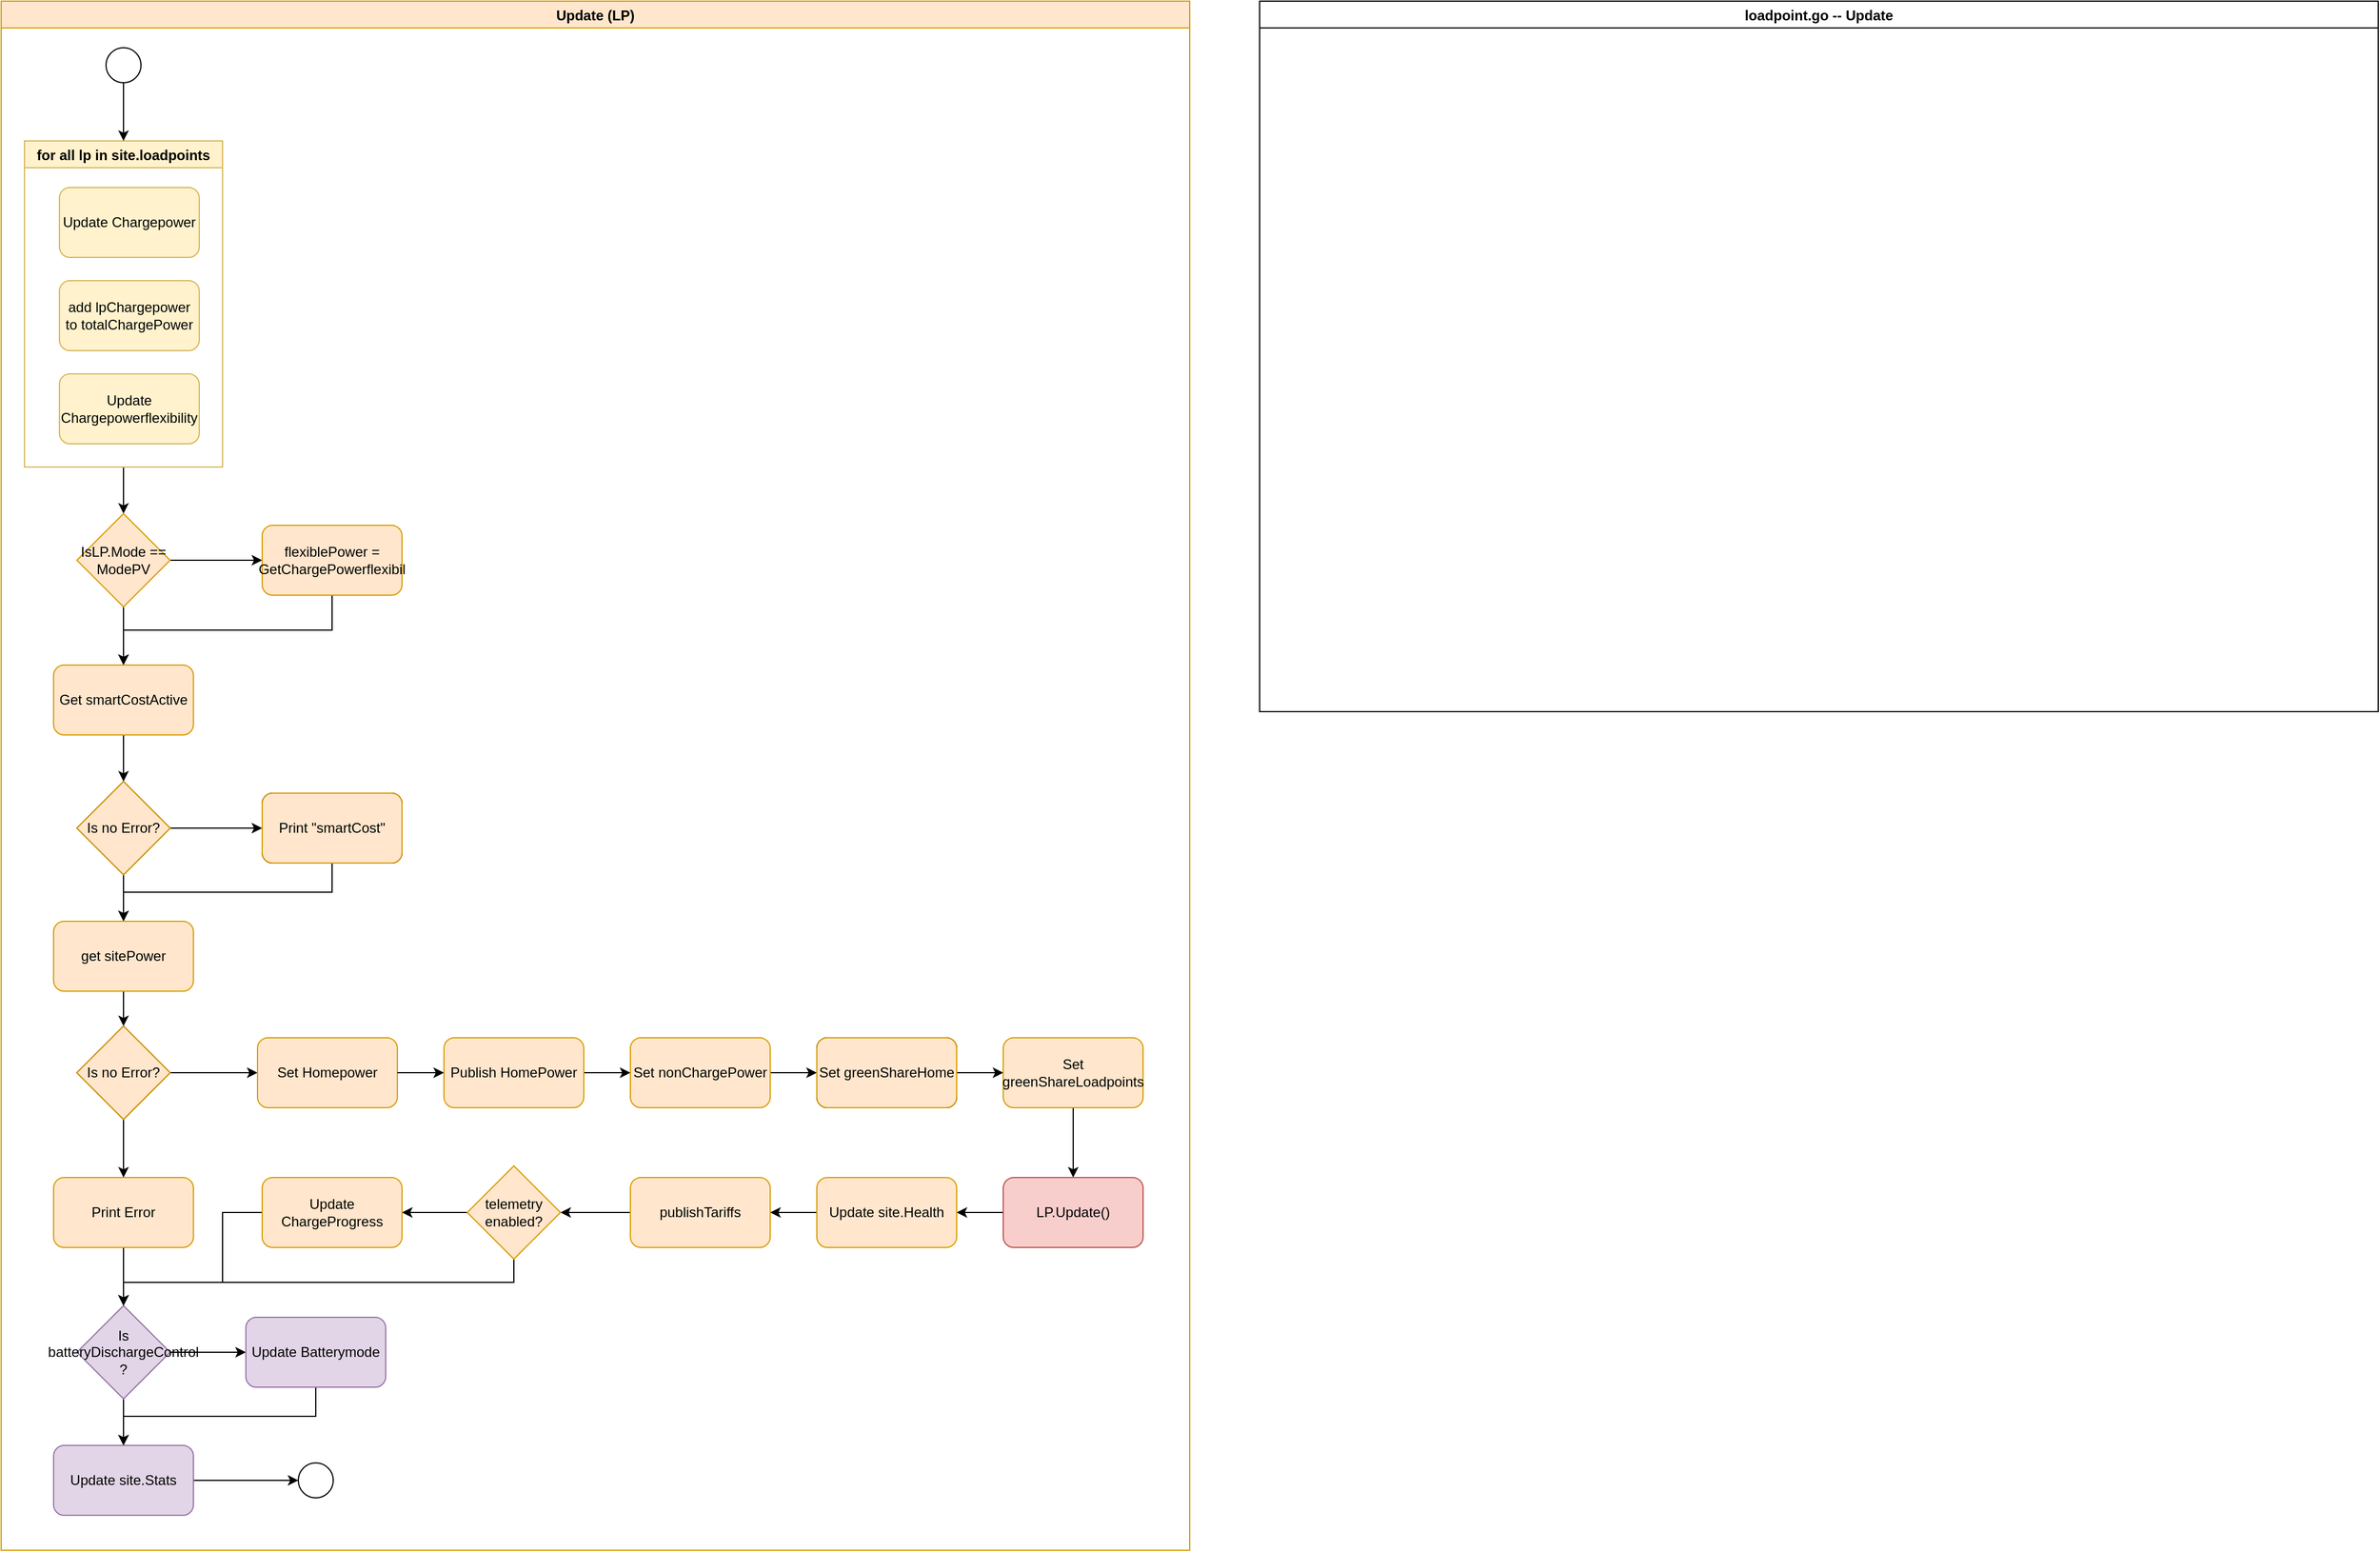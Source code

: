 <mxfile version="12.9.3" type="device" pages="2"><diagram id="Hm048IfBpJ5p3pY69szw" name="Aktueller Stand"><mxGraphModel dx="1422" dy="822" grid="1" gridSize="10" guides="1" tooltips="1" connect="1" arrows="1" fold="1" page="1" pageScale="1" pageWidth="827" pageHeight="1169" math="0" shadow="0"><root><mxCell id="0"/><mxCell id="1" parent="0"/><mxCell id="Cx2s0DP3JHfAxP9V-lvV-9" style="edgeStyle=orthogonalEdgeStyle;rounded=0;orthogonalLoop=1;jettySize=auto;html=1;exitX=0.5;exitY=1;exitDx=0;exitDy=0;entryX=0.5;entryY=0;entryDx=0;entryDy=0;" parent="1" source="Cx2s0DP3JHfAxP9V-lvV-1" target="Cx2s0DP3JHfAxP9V-lvV-8" edge="1"><mxGeometry relative="1" as="geometry"/></mxCell><mxCell id="Cx2s0DP3JHfAxP9V-lvV-1" value="for all lp in site.loadpoints" style="swimlane;fillColor=#fff2cc;strokeColor=#d6b656;" parent="1" vertex="1"><mxGeometry x="90" y="160" width="170" height="280" as="geometry"/></mxCell><mxCell id="Cx2s0DP3JHfAxP9V-lvV-2" value="Update Chargepower" style="rounded=1;whiteSpace=wrap;html=1;fillColor=#fff2cc;strokeColor=#d6b656;" parent="Cx2s0DP3JHfAxP9V-lvV-1" vertex="1"><mxGeometry x="30" y="40" width="120" height="60" as="geometry"/></mxCell><mxCell id="Cx2s0DP3JHfAxP9V-lvV-3" value="add lpChargepower to totalChargePower" style="rounded=1;whiteSpace=wrap;html=1;fillColor=#fff2cc;strokeColor=#d6b656;" parent="Cx2s0DP3JHfAxP9V-lvV-1" vertex="1"><mxGeometry x="30" y="120" width="120" height="60" as="geometry"/></mxCell><mxCell id="Cx2s0DP3JHfAxP9V-lvV-4" value="Update Chargepowerflexibility" style="rounded=1;whiteSpace=wrap;html=1;fillColor=#fff2cc;strokeColor=#d6b656;" parent="Cx2s0DP3JHfAxP9V-lvV-1" vertex="1"><mxGeometry x="30" y="200" width="120" height="60" as="geometry"/></mxCell><mxCell id="Cx2s0DP3JHfAxP9V-lvV-5" value="Update (LP)" style="swimlane;fillColor=#ffe6cc;strokeColor=#d79b00;" parent="1" vertex="1"><mxGeometry x="70" y="40" width="1020" height="1330" as="geometry"/></mxCell><mxCell id="Cx2s0DP3JHfAxP9V-lvV-6" value="" style="ellipse;whiteSpace=wrap;html=1;aspect=fixed;" parent="Cx2s0DP3JHfAxP9V-lvV-5" vertex="1"><mxGeometry x="90" y="40" width="30" height="30" as="geometry"/></mxCell><mxCell id="Cx2s0DP3JHfAxP9V-lvV-11" style="edgeStyle=orthogonalEdgeStyle;rounded=0;orthogonalLoop=1;jettySize=auto;html=1;exitX=1;exitY=0.5;exitDx=0;exitDy=0;entryX=0;entryY=0.5;entryDx=0;entryDy=0;" parent="Cx2s0DP3JHfAxP9V-lvV-5" source="Cx2s0DP3JHfAxP9V-lvV-8" target="Cx2s0DP3JHfAxP9V-lvV-10" edge="1"><mxGeometry relative="1" as="geometry"/></mxCell><mxCell id="Cx2s0DP3JHfAxP9V-lvV-13" style="edgeStyle=orthogonalEdgeStyle;rounded=0;orthogonalLoop=1;jettySize=auto;html=1;exitX=0.5;exitY=1;exitDx=0;exitDy=0;entryX=0.5;entryY=0;entryDx=0;entryDy=0;" parent="Cx2s0DP3JHfAxP9V-lvV-5" source="Cx2s0DP3JHfAxP9V-lvV-8" target="Cx2s0DP3JHfAxP9V-lvV-12" edge="1"><mxGeometry relative="1" as="geometry"/></mxCell><mxCell id="Cx2s0DP3JHfAxP9V-lvV-8" value="IsLP.Mode == ModePV" style="rhombus;whiteSpace=wrap;html=1;fillColor=#ffe6cc;strokeColor=#d79b00;" parent="Cx2s0DP3JHfAxP9V-lvV-5" vertex="1"><mxGeometry x="65" y="440" width="80" height="80" as="geometry"/></mxCell><mxCell id="Cx2s0DP3JHfAxP9V-lvV-14" style="edgeStyle=orthogonalEdgeStyle;rounded=0;orthogonalLoop=1;jettySize=auto;html=1;exitX=0.5;exitY=1;exitDx=0;exitDy=0;entryX=0.5;entryY=0;entryDx=0;entryDy=0;" parent="Cx2s0DP3JHfAxP9V-lvV-5" source="Cx2s0DP3JHfAxP9V-lvV-10" target="Cx2s0DP3JHfAxP9V-lvV-12" edge="1"><mxGeometry relative="1" as="geometry"/></mxCell><mxCell id="Cx2s0DP3JHfAxP9V-lvV-10" value="flexiblePower = GetChargePowerflexibil" style="rounded=1;whiteSpace=wrap;html=1;fillColor=#ffe6cc;strokeColor=#d79b00;" parent="Cx2s0DP3JHfAxP9V-lvV-5" vertex="1"><mxGeometry x="224" y="450" width="120" height="60" as="geometry"/></mxCell><mxCell id="Cx2s0DP3JHfAxP9V-lvV-18" style="edgeStyle=orthogonalEdgeStyle;rounded=0;orthogonalLoop=1;jettySize=auto;html=1;exitX=0.5;exitY=1;exitDx=0;exitDy=0;entryX=0.5;entryY=0;entryDx=0;entryDy=0;" parent="Cx2s0DP3JHfAxP9V-lvV-5" source="Cx2s0DP3JHfAxP9V-lvV-12" target="Cx2s0DP3JHfAxP9V-lvV-15" edge="1"><mxGeometry relative="1" as="geometry"/></mxCell><mxCell id="Cx2s0DP3JHfAxP9V-lvV-12" value="Get smartCostActive" style="rounded=1;whiteSpace=wrap;html=1;fillColor=#ffe6cc;strokeColor=#d79b00;" parent="Cx2s0DP3JHfAxP9V-lvV-5" vertex="1"><mxGeometry x="45" y="570" width="120" height="60" as="geometry"/></mxCell><mxCell id="Cx2s0DP3JHfAxP9V-lvV-17" style="edgeStyle=orthogonalEdgeStyle;rounded=0;orthogonalLoop=1;jettySize=auto;html=1;exitX=1;exitY=0.5;exitDx=0;exitDy=0;entryX=0;entryY=0.5;entryDx=0;entryDy=0;" parent="Cx2s0DP3JHfAxP9V-lvV-5" source="Cx2s0DP3JHfAxP9V-lvV-15" target="Cx2s0DP3JHfAxP9V-lvV-16" edge="1"><mxGeometry relative="1" as="geometry"/></mxCell><mxCell id="Cx2s0DP3JHfAxP9V-lvV-20" style="edgeStyle=orthogonalEdgeStyle;rounded=0;orthogonalLoop=1;jettySize=auto;html=1;exitX=0.5;exitY=1;exitDx=0;exitDy=0;entryX=0.5;entryY=0;entryDx=0;entryDy=0;" parent="Cx2s0DP3JHfAxP9V-lvV-5" source="Cx2s0DP3JHfAxP9V-lvV-15" target="Cx2s0DP3JHfAxP9V-lvV-19" edge="1"><mxGeometry relative="1" as="geometry"/></mxCell><mxCell id="Cx2s0DP3JHfAxP9V-lvV-15" value="Is no Error?" style="rhombus;whiteSpace=wrap;html=1;" parent="Cx2s0DP3JHfAxP9V-lvV-5" vertex="1"><mxGeometry x="65" y="670" width="80" height="80" as="geometry"/></mxCell><mxCell id="Cx2s0DP3JHfAxP9V-lvV-57" style="edgeStyle=orthogonalEdgeStyle;rounded=0;orthogonalLoop=1;jettySize=auto;html=1;exitX=0.5;exitY=1;exitDx=0;exitDy=0;entryX=0.5;entryY=0;entryDx=0;entryDy=0;" parent="Cx2s0DP3JHfAxP9V-lvV-5" source="Cx2s0DP3JHfAxP9V-lvV-16" target="Cx2s0DP3JHfAxP9V-lvV-19" edge="1"><mxGeometry relative="1" as="geometry"/></mxCell><mxCell id="Cx2s0DP3JHfAxP9V-lvV-16" value="Print &quot;smartCost&quot;" style="rounded=1;whiteSpace=wrap;html=1;" parent="Cx2s0DP3JHfAxP9V-lvV-5" vertex="1"><mxGeometry x="224" y="680" width="120" height="60" as="geometry"/></mxCell><mxCell id="Cx2s0DP3JHfAxP9V-lvV-23" style="edgeStyle=orthogonalEdgeStyle;rounded=0;orthogonalLoop=1;jettySize=auto;html=1;exitX=0.5;exitY=1;exitDx=0;exitDy=0;entryX=0.5;entryY=0;entryDx=0;entryDy=0;" parent="Cx2s0DP3JHfAxP9V-lvV-5" source="Cx2s0DP3JHfAxP9V-lvV-19" target="Cx2s0DP3JHfAxP9V-lvV-22" edge="1"><mxGeometry relative="1" as="geometry"/></mxCell><mxCell id="Cx2s0DP3JHfAxP9V-lvV-19" value="get sitePower" style="rounded=1;whiteSpace=wrap;html=1;fillColor=#ffe6cc;strokeColor=#d79b00;" parent="Cx2s0DP3JHfAxP9V-lvV-5" vertex="1"><mxGeometry x="45" y="790" width="120" height="60" as="geometry"/></mxCell><mxCell id="Cx2s0DP3JHfAxP9V-lvV-25" style="edgeStyle=orthogonalEdgeStyle;rounded=0;orthogonalLoop=1;jettySize=auto;html=1;exitX=0.5;exitY=1;exitDx=0;exitDy=0;entryX=0.5;entryY=0;entryDx=0;entryDy=0;" parent="Cx2s0DP3JHfAxP9V-lvV-5" source="Cx2s0DP3JHfAxP9V-lvV-22" target="Cx2s0DP3JHfAxP9V-lvV-24" edge="1"><mxGeometry relative="1" as="geometry"/></mxCell><mxCell id="Cx2s0DP3JHfAxP9V-lvV-34" style="edgeStyle=orthogonalEdgeStyle;rounded=0;orthogonalLoop=1;jettySize=auto;html=1;exitX=1;exitY=0.5;exitDx=0;exitDy=0;entryX=0;entryY=0.5;entryDx=0;entryDy=0;" parent="Cx2s0DP3JHfAxP9V-lvV-5" source="Cx2s0DP3JHfAxP9V-lvV-22" target="Cx2s0DP3JHfAxP9V-lvV-33" edge="1"><mxGeometry relative="1" as="geometry"/></mxCell><mxCell id="Cx2s0DP3JHfAxP9V-lvV-22" value="Is no Error?" style="rhombus;whiteSpace=wrap;html=1;" parent="Cx2s0DP3JHfAxP9V-lvV-5" vertex="1"><mxGeometry x="65" y="880" width="80" height="80" as="geometry"/></mxCell><mxCell id="Cx2s0DP3JHfAxP9V-lvV-32" style="edgeStyle=orthogonalEdgeStyle;rounded=0;orthogonalLoop=1;jettySize=auto;html=1;exitX=0.5;exitY=1;exitDx=0;exitDy=0;entryX=0.5;entryY=0;entryDx=0;entryDy=0;" parent="Cx2s0DP3JHfAxP9V-lvV-5" source="Cx2s0DP3JHfAxP9V-lvV-24" target="Cx2s0DP3JHfAxP9V-lvV-26" edge="1"><mxGeometry relative="1" as="geometry"/></mxCell><mxCell id="Cx2s0DP3JHfAxP9V-lvV-24" value="Print Error" style="rounded=1;whiteSpace=wrap;html=1;fillColor=#ffe6cc;strokeColor=#d79b00;" parent="Cx2s0DP3JHfAxP9V-lvV-5" vertex="1"><mxGeometry x="45" y="1010" width="120" height="60" as="geometry"/></mxCell><mxCell id="Cx2s0DP3JHfAxP9V-lvV-29" style="edgeStyle=orthogonalEdgeStyle;rounded=0;orthogonalLoop=1;jettySize=auto;html=1;exitX=0.5;exitY=1;exitDx=0;exitDy=0;entryX=0.5;entryY=0;entryDx=0;entryDy=0;" parent="Cx2s0DP3JHfAxP9V-lvV-5" source="Cx2s0DP3JHfAxP9V-lvV-26" target="Cx2s0DP3JHfAxP9V-lvV-28" edge="1"><mxGeometry relative="1" as="geometry"/></mxCell><mxCell id="Cx2s0DP3JHfAxP9V-lvV-31" style="edgeStyle=orthogonalEdgeStyle;rounded=0;orthogonalLoop=1;jettySize=auto;html=1;exitX=1;exitY=0.5;exitDx=0;exitDy=0;entryX=0;entryY=0.5;entryDx=0;entryDy=0;" parent="Cx2s0DP3JHfAxP9V-lvV-5" source="Cx2s0DP3JHfAxP9V-lvV-26" target="Cx2s0DP3JHfAxP9V-lvV-27" edge="1"><mxGeometry relative="1" as="geometry"/></mxCell><mxCell id="Cx2s0DP3JHfAxP9V-lvV-26" value="Is batteryDischargeControl ?" style="rhombus;whiteSpace=wrap;html=1;fillColor=#e1d5e7;strokeColor=#9673a6;" parent="Cx2s0DP3JHfAxP9V-lvV-5" vertex="1"><mxGeometry x="65" y="1120" width="80" height="80" as="geometry"/></mxCell><mxCell id="Cx2s0DP3JHfAxP9V-lvV-30" style="edgeStyle=orthogonalEdgeStyle;rounded=0;orthogonalLoop=1;jettySize=auto;html=1;exitX=0.5;exitY=1;exitDx=0;exitDy=0;entryX=0.5;entryY=0;entryDx=0;entryDy=0;" parent="Cx2s0DP3JHfAxP9V-lvV-5" source="Cx2s0DP3JHfAxP9V-lvV-27" target="Cx2s0DP3JHfAxP9V-lvV-28" edge="1"><mxGeometry relative="1" as="geometry"/></mxCell><mxCell id="Cx2s0DP3JHfAxP9V-lvV-27" value="Update Batterymode" style="rounded=1;whiteSpace=wrap;html=1;fillColor=#e1d5e7;strokeColor=#9673a6;" parent="Cx2s0DP3JHfAxP9V-lvV-5" vertex="1"><mxGeometry x="210" y="1130" width="120" height="60" as="geometry"/></mxCell><mxCell id="Cx2s0DP3JHfAxP9V-lvV-56" style="edgeStyle=orthogonalEdgeStyle;rounded=0;orthogonalLoop=1;jettySize=auto;html=1;exitX=1;exitY=0.5;exitDx=0;exitDy=0;entryX=0;entryY=0.5;entryDx=0;entryDy=0;" parent="Cx2s0DP3JHfAxP9V-lvV-5" source="Cx2s0DP3JHfAxP9V-lvV-28" target="Cx2s0DP3JHfAxP9V-lvV-55" edge="1"><mxGeometry relative="1" as="geometry"/></mxCell><mxCell id="Cx2s0DP3JHfAxP9V-lvV-28" value="Update site.Stats" style="rounded=1;whiteSpace=wrap;html=1;fillColor=#e1d5e7;strokeColor=#9673a6;" parent="Cx2s0DP3JHfAxP9V-lvV-5" vertex="1"><mxGeometry x="45" y="1240" width="120" height="60" as="geometry"/></mxCell><mxCell id="Cx2s0DP3JHfAxP9V-lvV-33" value="Set Homepower" style="rounded=1;whiteSpace=wrap;html=1;fillColor=#ffe6cc;strokeColor=#d79b00;" parent="Cx2s0DP3JHfAxP9V-lvV-5" vertex="1"><mxGeometry x="220" y="890" width="120" height="60" as="geometry"/></mxCell><mxCell id="Cx2s0DP3JHfAxP9V-lvV-41" style="edgeStyle=orthogonalEdgeStyle;rounded=0;orthogonalLoop=1;jettySize=auto;html=1;exitX=1;exitY=0.5;exitDx=0;exitDy=0;entryX=0;entryY=0.5;entryDx=0;entryDy=0;" parent="Cx2s0DP3JHfAxP9V-lvV-5" source="Cx2s0DP3JHfAxP9V-lvV-37" target="Cx2s0DP3JHfAxP9V-lvV-39" edge="1"><mxGeometry relative="1" as="geometry"/></mxCell><mxCell id="Cx2s0DP3JHfAxP9V-lvV-37" value="Set nonChargePower" style="rounded=1;whiteSpace=wrap;html=1;fillColor=#ffe6cc;strokeColor=#d79b00;" parent="Cx2s0DP3JHfAxP9V-lvV-5" vertex="1"><mxGeometry x="540" y="890" width="120" height="60" as="geometry"/></mxCell><mxCell id="Cx2s0DP3JHfAxP9V-lvV-42" style="edgeStyle=orthogonalEdgeStyle;rounded=0;orthogonalLoop=1;jettySize=auto;html=1;exitX=1;exitY=0.5;exitDx=0;exitDy=0;entryX=0;entryY=0.5;entryDx=0;entryDy=0;" parent="Cx2s0DP3JHfAxP9V-lvV-5" source="Cx2s0DP3JHfAxP9V-lvV-39" target="Cx2s0DP3JHfAxP9V-lvV-40" edge="1"><mxGeometry relative="1" as="geometry"/></mxCell><mxCell id="Cx2s0DP3JHfAxP9V-lvV-39" value="Set greenShareHome" style="rounded=1;whiteSpace=wrap;html=1;" parent="Cx2s0DP3JHfAxP9V-lvV-5" vertex="1"><mxGeometry x="700" y="890" width="120" height="60" as="geometry"/></mxCell><mxCell id="Cx2s0DP3JHfAxP9V-lvV-44" style="edgeStyle=orthogonalEdgeStyle;rounded=0;orthogonalLoop=1;jettySize=auto;html=1;exitX=0.5;exitY=1;exitDx=0;exitDy=0;entryX=0.5;entryY=0;entryDx=0;entryDy=0;" parent="Cx2s0DP3JHfAxP9V-lvV-5" source="Cx2s0DP3JHfAxP9V-lvV-40" target="Cx2s0DP3JHfAxP9V-lvV-43" edge="1"><mxGeometry relative="1" as="geometry"/></mxCell><mxCell id="Cx2s0DP3JHfAxP9V-lvV-40" value="Set greenShareLoadpoints" style="rounded=1;whiteSpace=wrap;html=1;fillColor=#ffe6cc;strokeColor=#d79b00;" parent="Cx2s0DP3JHfAxP9V-lvV-5" vertex="1"><mxGeometry x="860" y="890" width="120" height="60" as="geometry"/></mxCell><mxCell id="Cx2s0DP3JHfAxP9V-lvV-48" style="edgeStyle=orthogonalEdgeStyle;rounded=0;orthogonalLoop=1;jettySize=auto;html=1;exitX=0;exitY=0.5;exitDx=0;exitDy=0;entryX=1;entryY=0.5;entryDx=0;entryDy=0;" parent="Cx2s0DP3JHfAxP9V-lvV-5" source="Cx2s0DP3JHfAxP9V-lvV-43" target="Cx2s0DP3JHfAxP9V-lvV-45" edge="1"><mxGeometry relative="1" as="geometry"/></mxCell><mxCell id="Cx2s0DP3JHfAxP9V-lvV-43" value="LP.Update()" style="rounded=1;whiteSpace=wrap;html=1;fillColor=#f8cecc;strokeColor=#b85450;" parent="Cx2s0DP3JHfAxP9V-lvV-5" vertex="1"><mxGeometry x="860" y="1010" width="120" height="60" as="geometry"/></mxCell><mxCell id="Cx2s0DP3JHfAxP9V-lvV-47" style="edgeStyle=orthogonalEdgeStyle;rounded=0;orthogonalLoop=1;jettySize=auto;html=1;exitX=0;exitY=0.5;exitDx=0;exitDy=0;entryX=1;entryY=0.5;entryDx=0;entryDy=0;" parent="Cx2s0DP3JHfAxP9V-lvV-5" source="Cx2s0DP3JHfAxP9V-lvV-45" target="Cx2s0DP3JHfAxP9V-lvV-46" edge="1"><mxGeometry relative="1" as="geometry"/></mxCell><mxCell id="Cx2s0DP3JHfAxP9V-lvV-45" value="Update site.Health" style="rounded=1;whiteSpace=wrap;html=1;fillColor=#ffe6cc;strokeColor=#d79b00;" parent="Cx2s0DP3JHfAxP9V-lvV-5" vertex="1"><mxGeometry x="700" y="1010" width="120" height="60" as="geometry"/></mxCell><mxCell id="Cx2s0DP3JHfAxP9V-lvV-54" style="edgeStyle=orthogonalEdgeStyle;rounded=0;orthogonalLoop=1;jettySize=auto;html=1;exitX=0;exitY=0.5;exitDx=0;exitDy=0;entryX=1;entryY=0.5;entryDx=0;entryDy=0;" parent="Cx2s0DP3JHfAxP9V-lvV-5" source="Cx2s0DP3JHfAxP9V-lvV-46" target="Cx2s0DP3JHfAxP9V-lvV-49" edge="1"><mxGeometry relative="1" as="geometry"/></mxCell><mxCell id="Cx2s0DP3JHfAxP9V-lvV-46" value="publishTariffs" style="rounded=1;whiteSpace=wrap;html=1;fillColor=#ffe6cc;strokeColor=#d79b00;" parent="Cx2s0DP3JHfAxP9V-lvV-5" vertex="1"><mxGeometry x="540" y="1010" width="120" height="60" as="geometry"/></mxCell><mxCell id="Cx2s0DP3JHfAxP9V-lvV-50" style="edgeStyle=orthogonalEdgeStyle;rounded=0;orthogonalLoop=1;jettySize=auto;html=1;exitX=0.5;exitY=1;exitDx=0;exitDy=0;entryX=0.5;entryY=0;entryDx=0;entryDy=0;" parent="Cx2s0DP3JHfAxP9V-lvV-5" source="Cx2s0DP3JHfAxP9V-lvV-49" target="Cx2s0DP3JHfAxP9V-lvV-26" edge="1"><mxGeometry relative="1" as="geometry"><Array as="points"><mxPoint x="440" y="1100"/><mxPoint x="105" y="1100"/></Array></mxGeometry></mxCell><mxCell id="Cx2s0DP3JHfAxP9V-lvV-52" style="edgeStyle=orthogonalEdgeStyle;rounded=0;orthogonalLoop=1;jettySize=auto;html=1;exitX=0;exitY=0.5;exitDx=0;exitDy=0;entryX=1;entryY=0.5;entryDx=0;entryDy=0;" parent="Cx2s0DP3JHfAxP9V-lvV-5" source="Cx2s0DP3JHfAxP9V-lvV-49" target="Cx2s0DP3JHfAxP9V-lvV-51" edge="1"><mxGeometry relative="1" as="geometry"/></mxCell><mxCell id="Cx2s0DP3JHfAxP9V-lvV-49" value="telemetry enabled?" style="rhombus;whiteSpace=wrap;html=1;fillColor=#ffe6cc;strokeColor=#d79b00;" parent="Cx2s0DP3JHfAxP9V-lvV-5" vertex="1"><mxGeometry x="400" y="1000" width="80" height="80" as="geometry"/></mxCell><mxCell id="Cx2s0DP3JHfAxP9V-lvV-53" style="edgeStyle=orthogonalEdgeStyle;rounded=0;orthogonalLoop=1;jettySize=auto;html=1;exitX=0;exitY=0.5;exitDx=0;exitDy=0;entryX=0.5;entryY=0;entryDx=0;entryDy=0;" parent="Cx2s0DP3JHfAxP9V-lvV-5" source="Cx2s0DP3JHfAxP9V-lvV-51" target="Cx2s0DP3JHfAxP9V-lvV-26" edge="1"><mxGeometry relative="1" as="geometry"><Array as="points"><mxPoint x="190" y="1040"/><mxPoint x="190" y="1100"/><mxPoint x="105" y="1100"/></Array></mxGeometry></mxCell><mxCell id="Cx2s0DP3JHfAxP9V-lvV-51" value="Update ChargeProgress" style="rounded=1;whiteSpace=wrap;html=1;fillColor=#ffe6cc;strokeColor=#d79b00;" parent="Cx2s0DP3JHfAxP9V-lvV-5" vertex="1"><mxGeometry x="224" y="1010" width="120" height="60" as="geometry"/></mxCell><mxCell id="Cx2s0DP3JHfAxP9V-lvV-55" value="" style="ellipse;whiteSpace=wrap;html=1;aspect=fixed;" parent="Cx2s0DP3JHfAxP9V-lvV-5" vertex="1"><mxGeometry x="255" y="1255" width="30" height="30" as="geometry"/></mxCell><mxCell id="hjyq6c-NpeEYROCG0NZg-2" value="Is no Error?" style="rhombus;whiteSpace=wrap;html=1;fillColor=#ffe6cc;strokeColor=#d79b00;" vertex="1" parent="Cx2s0DP3JHfAxP9V-lvV-5"><mxGeometry x="65" y="670" width="80" height="80" as="geometry"/></mxCell><mxCell id="hjyq6c-NpeEYROCG0NZg-3" value="Is no Error?" style="rhombus;whiteSpace=wrap;html=1;fillColor=#ffe6cc;strokeColor=#d79b00;" vertex="1" parent="Cx2s0DP3JHfAxP9V-lvV-5"><mxGeometry x="65" y="880" width="80" height="80" as="geometry"/></mxCell><mxCell id="hjyq6c-NpeEYROCG0NZg-5" value="Print &quot;smartCost&quot;" style="rounded=1;whiteSpace=wrap;html=1;fillColor=#ffe6cc;strokeColor=#d79b00;" vertex="1" parent="Cx2s0DP3JHfAxP9V-lvV-5"><mxGeometry x="224" y="680" width="120" height="60" as="geometry"/></mxCell><mxCell id="hjyq6c-NpeEYROCG0NZg-6" value="Set greenShareHome" style="rounded=1;whiteSpace=wrap;html=1;fillColor=#ffe6cc;strokeColor=#d79b00;" vertex="1" parent="Cx2s0DP3JHfAxP9V-lvV-5"><mxGeometry x="700" y="890" width="120" height="60" as="geometry"/></mxCell><mxCell id="Cx2s0DP3JHfAxP9V-lvV-7" style="edgeStyle=orthogonalEdgeStyle;rounded=0;orthogonalLoop=1;jettySize=auto;html=1;exitX=0.5;exitY=1;exitDx=0;exitDy=0;entryX=0.5;entryY=0;entryDx=0;entryDy=0;" parent="1" source="Cx2s0DP3JHfAxP9V-lvV-6" target="Cx2s0DP3JHfAxP9V-lvV-1" edge="1"><mxGeometry relative="1" as="geometry"/></mxCell><mxCell id="Cx2s0DP3JHfAxP9V-lvV-38" style="edgeStyle=orthogonalEdgeStyle;rounded=0;orthogonalLoop=1;jettySize=auto;html=1;exitX=1;exitY=0.5;exitDx=0;exitDy=0;entryX=0;entryY=0.5;entryDx=0;entryDy=0;" parent="1" source="Cx2s0DP3JHfAxP9V-lvV-35" target="Cx2s0DP3JHfAxP9V-lvV-37" edge="1"><mxGeometry relative="1" as="geometry"/></mxCell><mxCell id="Cx2s0DP3JHfAxP9V-lvV-35" value="Publish HomePower" style="rounded=1;whiteSpace=wrap;html=1;fillColor=#ffe6cc;strokeColor=#d79b00;" parent="1" vertex="1"><mxGeometry x="450" y="930" width="120" height="60" as="geometry"/></mxCell><mxCell id="Cx2s0DP3JHfAxP9V-lvV-36" style="edgeStyle=orthogonalEdgeStyle;rounded=0;orthogonalLoop=1;jettySize=auto;html=1;exitX=1;exitY=0.5;exitDx=0;exitDy=0;entryX=0;entryY=0.5;entryDx=0;entryDy=0;" parent="1" source="Cx2s0DP3JHfAxP9V-lvV-33" target="Cx2s0DP3JHfAxP9V-lvV-35" edge="1"><mxGeometry relative="1" as="geometry"/></mxCell><mxCell id="hjyq6c-NpeEYROCG0NZg-1" value="loadpoint.go -- Update" style="swimlane;strokeColor=#000000;" vertex="1" parent="1"><mxGeometry x="1150" y="40" width="960" height="610" as="geometry"/></mxCell></root></mxGraphModel></diagram><diagram id="s-50q3lWJvGwiAP3SZBN" name="Neuer Aufbau"><mxGraphModel dx="1422" dy="1991" grid="1" gridSize="10" guides="1" tooltips="1" connect="1" arrows="1" fold="1" page="1" pageScale="1" pageWidth="827" pageHeight="1169" math="0" shadow="0"><root><mxCell id="yQwUH2lpeMM-4uFbj7Aq-0"/><mxCell id="yQwUH2lpeMM-4uFbj7Aq-1" parent="yQwUH2lpeMM-4uFbj7Aq-0"/><mxCell id="20aFZCTNnBxLRSFtt138-0" value="Update (LP)" style="swimlane;" parent="yQwUH2lpeMM-4uFbj7Aq-1" vertex="1"><mxGeometry x="70" y="40" width="305" height="1110" as="geometry"/></mxCell><mxCell id="20aFZCTNnBxLRSFtt138-1" value="" style="ellipse;whiteSpace=wrap;html=1;aspect=fixed;" parent="20aFZCTNnBxLRSFtt138-0" vertex="1"><mxGeometry x="90" y="40" width="30" height="30" as="geometry"/></mxCell><mxCell id="KQzDo3-auvunVOHBns9h-58" style="edgeStyle=orthogonalEdgeStyle;rounded=0;orthogonalLoop=1;jettySize=auto;html=1;exitX=0.5;exitY=1;exitDx=0;exitDy=0;entryX=0.5;entryY=0;entryDx=0;entryDy=0;" parent="20aFZCTNnBxLRSFtt138-0" source="KQzDo3-auvunVOHBns9h-54" target="KQzDo3-auvunVOHBns9h-57" edge="1"><mxGeometry relative="1" as="geometry"/></mxCell><mxCell id="KQzDo3-auvunVOHBns9h-54" value="Al threads terminated?" style="rhombus;whiteSpace=wrap;html=1;fillColor=#fff2cc;strokeColor=#d6b656;" parent="20aFZCTNnBxLRSFtt138-0" vertex="1"><mxGeometry x="70" y="280" width="80" height="80" as="geometry"/></mxCell><mxCell id="KQzDo3-auvunVOHBns9h-56" style="edgeStyle=orthogonalEdgeStyle;rounded=0;orthogonalLoop=1;jettySize=auto;html=1;exitX=0;exitY=0.5;exitDx=0;exitDy=0;entryX=0.5;entryY=0;entryDx=0;entryDy=0;" parent="20aFZCTNnBxLRSFtt138-0" source="KQzDo3-auvunVOHBns9h-54" target="KQzDo3-auvunVOHBns9h-54" edge="1"><mxGeometry relative="1" as="geometry"><Array as="points"><mxPoint x="50" y="320"/><mxPoint x="50" y="260"/><mxPoint x="110" y="260"/></Array></mxGeometry></mxCell><mxCell id="KQzDo3-auvunVOHBns9h-66" style="edgeStyle=orthogonalEdgeStyle;rounded=0;orthogonalLoop=1;jettySize=auto;html=1;exitX=0.5;exitY=1;exitDx=0;exitDy=0;entryX=0.5;entryY=0;entryDx=0;entryDy=0;" parent="20aFZCTNnBxLRSFtt138-0" source="KQzDo3-auvunVOHBns9h-57" target="KQzDo3-auvunVOHBns9h-59" edge="1"><mxGeometry relative="1" as="geometry"/></mxCell><mxCell id="KQzDo3-auvunVOHBns9h-57" value="Calculate all nessesary Data&lt;br&gt;(Function, later Interface)" style="rounded=1;whiteSpace=wrap;html=1;fillColor=#ffe6cc;strokeColor=#d79b00;" parent="20aFZCTNnBxLRSFtt138-0" vertex="1"><mxGeometry x="50" y="400" width="120" height="60" as="geometry"/></mxCell><mxCell id="KQzDo3-auvunVOHBns9h-64" style="edgeStyle=orthogonalEdgeStyle;rounded=0;orthogonalLoop=1;jettySize=auto;html=1;exitX=0.5;exitY=1;exitDx=0;exitDy=0;entryX=0.5;entryY=0;entryDx=0;entryDy=0;" parent="20aFZCTNnBxLRSFtt138-0" source="KQzDo3-auvunVOHBns9h-59" target="KQzDo3-auvunVOHBns9h-61" edge="1"><mxGeometry relative="1" as="geometry"/></mxCell><mxCell id="KQzDo3-auvunVOHBns9h-59" value="for all lp in site.loadpoints" style="swimlane;fillColor=#f8cecc;strokeColor=#b85450;" parent="20aFZCTNnBxLRSFtt138-0" vertex="1"><mxGeometry x="20" y="510" width="180" height="120" as="geometry"/></mxCell><mxCell id="KQzDo3-auvunVOHBns9h-60" value="Start Thread lp.Update()" style="rounded=1;whiteSpace=wrap;html=1;fillColor=#f8cecc;strokeColor=#b85450;" parent="KQzDo3-auvunVOHBns9h-59" vertex="1"><mxGeometry x="30" y="40" width="120" height="60" as="geometry"/></mxCell><mxCell id="KQzDo3-auvunVOHBns9h-65" style="edgeStyle=orthogonalEdgeStyle;rounded=0;orthogonalLoop=1;jettySize=auto;html=1;exitX=0.5;exitY=1;exitDx=0;exitDy=0;entryX=0.5;entryY=0;entryDx=0;entryDy=0;" parent="20aFZCTNnBxLRSFtt138-0" source="KQzDo3-auvunVOHBns9h-61" target="KQzDo3-auvunVOHBns9h-22" edge="1"><mxGeometry relative="1" as="geometry"/></mxCell><mxCell id="KQzDo3-auvunVOHBns9h-61" value="Al threads terminated?" style="rhombus;whiteSpace=wrap;html=1;fillColor=#f8cecc;strokeColor=#b85450;" parent="20aFZCTNnBxLRSFtt138-0" vertex="1"><mxGeometry x="70" y="670" width="80" height="80" as="geometry"/></mxCell><mxCell id="KQzDo3-auvunVOHBns9h-62" value="" style="ellipse;whiteSpace=wrap;html=1;aspect=fixed;" parent="20aFZCTNnBxLRSFtt138-0" vertex="1"><mxGeometry x="65" y="1060" width="30" height="30" as="geometry"/></mxCell><mxCell id="KQzDo3-auvunVOHBns9h-63" style="edgeStyle=orthogonalEdgeStyle;rounded=0;orthogonalLoop=1;jettySize=auto;html=1;exitX=0;exitY=0.5;exitDx=0;exitDy=0;entryX=0.5;entryY=0;entryDx=0;entryDy=0;" parent="20aFZCTNnBxLRSFtt138-0" source="KQzDo3-auvunVOHBns9h-61" target="KQzDo3-auvunVOHBns9h-61" edge="1"><mxGeometry relative="1" as="geometry"><Array as="points"><mxPoint x="50" y="710"/><mxPoint x="50" y="650"/><mxPoint x="110" y="650"/></Array></mxGeometry></mxCell><mxCell id="KQzDo3-auvunVOHBns9h-22" value="Is batteryDischargeControl ?" style="rhombus;whiteSpace=wrap;html=1;fillColor=#e1d5e7;strokeColor=#9673a6;" parent="20aFZCTNnBxLRSFtt138-0" vertex="1"><mxGeometry x="40" y="830" width="80" height="80" as="geometry"/></mxCell><mxCell id="KQzDo3-auvunVOHBns9h-24" value="Update Batterymode" style="rounded=1;whiteSpace=wrap;html=1;fillColor=#e1d5e7;strokeColor=#9673a6;" parent="20aFZCTNnBxLRSFtt138-0" vertex="1"><mxGeometry x="185" y="840" width="120" height="60" as="geometry"/></mxCell><mxCell id="KQzDo3-auvunVOHBns9h-21" style="edgeStyle=orthogonalEdgeStyle;rounded=0;orthogonalLoop=1;jettySize=auto;html=1;exitX=1;exitY=0.5;exitDx=0;exitDy=0;entryX=0;entryY=0.5;entryDx=0;entryDy=0;" parent="20aFZCTNnBxLRSFtt138-0" source="KQzDo3-auvunVOHBns9h-22" target="KQzDo3-auvunVOHBns9h-24" edge="1"><mxGeometry relative="1" as="geometry"/></mxCell><mxCell id="WAJ_Djww0T2rXFc0PthY-0" style="edgeStyle=orthogonalEdgeStyle;rounded=0;orthogonalLoop=1;jettySize=auto;html=1;exitX=0.5;exitY=1;exitDx=0;exitDy=0;entryX=0.5;entryY=0;entryDx=0;entryDy=0;" edge="1" parent="20aFZCTNnBxLRSFtt138-0" source="KQzDo3-auvunVOHBns9h-26" target="KQzDo3-auvunVOHBns9h-62"><mxGeometry relative="1" as="geometry"/></mxCell><mxCell id="KQzDo3-auvunVOHBns9h-26" value="Update site.Stats" style="rounded=1;whiteSpace=wrap;html=1;fillColor=#e1d5e7;strokeColor=#9673a6;" parent="20aFZCTNnBxLRSFtt138-0" vertex="1"><mxGeometry x="20" y="950" width="120" height="60" as="geometry"/></mxCell><mxCell id="KQzDo3-auvunVOHBns9h-20" style="edgeStyle=orthogonalEdgeStyle;rounded=0;orthogonalLoop=1;jettySize=auto;html=1;exitX=0.5;exitY=1;exitDx=0;exitDy=0;entryX=0.5;entryY=0;entryDx=0;entryDy=0;" parent="20aFZCTNnBxLRSFtt138-0" source="KQzDo3-auvunVOHBns9h-22" target="KQzDo3-auvunVOHBns9h-26" edge="1"><mxGeometry relative="1" as="geometry"/></mxCell><mxCell id="KQzDo3-auvunVOHBns9h-23" style="edgeStyle=orthogonalEdgeStyle;rounded=0;orthogonalLoop=1;jettySize=auto;html=1;exitX=0.5;exitY=1;exitDx=0;exitDy=0;entryX=0.5;entryY=0;entryDx=0;entryDy=0;" parent="20aFZCTNnBxLRSFtt138-0" source="KQzDo3-auvunVOHBns9h-24" target="KQzDo3-auvunVOHBns9h-26" edge="1"><mxGeometry relative="1" as="geometry"/></mxCell><mxCell id="KQzDo3-auvunVOHBns9h-68" style="edgeStyle=orthogonalEdgeStyle;rounded=0;orthogonalLoop=1;jettySize=auto;html=1;exitX=0.5;exitY=1;exitDx=0;exitDy=0;entryX=1;entryY=0.5;entryDx=0;entryDy=0;" parent="yQwUH2lpeMM-4uFbj7Aq-1" source="Pd-xrPp6j7C9QwqsKfV3-0" target="KQzDo3-auvunVOHBns9h-54" edge="1"><mxGeometry relative="1" as="geometry"/></mxCell><mxCell id="Pd-xrPp6j7C9QwqsKfV3-0" value="Get Data from lp" style="swimlane;fillColor=#fff2cc;strokeColor=#d6b656;" parent="yQwUH2lpeMM-4uFbj7Aq-1" vertex="1"><mxGeometry x="394" y="60" width="320" height="280" as="geometry"/></mxCell><mxCell id="KQzDo3-auvunVOHBns9h-83" style="edgeStyle=orthogonalEdgeStyle;rounded=0;orthogonalLoop=1;jettySize=auto;html=1;exitX=1;exitY=0.5;exitDx=0;exitDy=0;entryX=0;entryY=0.5;entryDx=0;entryDy=0;" parent="Pd-xrPp6j7C9QwqsKfV3-0" source="Pd-xrPp6j7C9QwqsKfV3-1" target="Pd-xrPp6j7C9QwqsKfV3-2" edge="1"><mxGeometry relative="1" as="geometry"/></mxCell><mxCell id="Pd-xrPp6j7C9QwqsKfV3-1" value="Update Chargepower" style="rounded=1;whiteSpace=wrap;html=1;fillColor=#fff2cc;strokeColor=#d6b656;" parent="Pd-xrPp6j7C9QwqsKfV3-0" vertex="1"><mxGeometry x="30" y="40" width="120" height="60" as="geometry"/></mxCell><mxCell id="KQzDo3-auvunVOHBns9h-82" style="edgeStyle=orthogonalEdgeStyle;rounded=0;orthogonalLoop=1;jettySize=auto;html=1;exitX=0.5;exitY=1;exitDx=0;exitDy=0;entryX=0.5;entryY=0;entryDx=0;entryDy=0;" parent="Pd-xrPp6j7C9QwqsKfV3-0" source="Pd-xrPp6j7C9QwqsKfV3-2" target="Pd-xrPp6j7C9QwqsKfV3-3" edge="1"><mxGeometry relative="1" as="geometry"/></mxCell><mxCell id="Pd-xrPp6j7C9QwqsKfV3-2" value="add lpChargepower to totalChargePower" style="rounded=1;whiteSpace=wrap;html=1;fillColor=#fff2cc;strokeColor=#d6b656;" parent="Pd-xrPp6j7C9QwqsKfV3-0" vertex="1"><mxGeometry x="180" y="40" width="120" height="60" as="geometry"/></mxCell><mxCell id="Pd-xrPp6j7C9QwqsKfV3-3" value="Update Chargepowerflexibility" style="rounded=1;whiteSpace=wrap;html=1;fillColor=#fff2cc;strokeColor=#d6b656;" parent="Pd-xrPp6j7C9QwqsKfV3-0" vertex="1"><mxGeometry x="180" y="130" width="120" height="60" as="geometry"/></mxCell><mxCell id="KQzDo3-auvunVOHBns9h-55" style="edgeStyle=orthogonalEdgeStyle;rounded=0;orthogonalLoop=1;jettySize=auto;html=1;exitX=0.5;exitY=1;exitDx=0;exitDy=0;entryX=0.5;entryY=0;entryDx=0;entryDy=0;" parent="yQwUH2lpeMM-4uFbj7Aq-1" source="KQzDo3-auvunVOHBns9h-48" target="KQzDo3-auvunVOHBns9h-54" edge="1"><mxGeometry relative="1" as="geometry"/></mxCell><mxCell id="KQzDo3-auvunVOHBns9h-67" style="edgeStyle=orthogonalEdgeStyle;rounded=0;orthogonalLoop=1;jettySize=auto;html=1;exitX=1;exitY=0.5;exitDx=0;exitDy=0;entryX=0.5;entryY=0;entryDx=0;entryDy=0;" parent="yQwUH2lpeMM-4uFbj7Aq-1" source="KQzDo3-auvunVOHBns9h-48" target="Pd-xrPp6j7C9QwqsKfV3-0" edge="1"><mxGeometry relative="1" as="geometry"><Array as="points"><mxPoint x="390" y="210"/><mxPoint x="390" y="40"/><mxPoint x="550" y="40"/></Array></mxGeometry></mxCell><mxCell id="KQzDo3-auvunVOHBns9h-48" value="for all lp in site.loadpoints" style="swimlane;fillColor=#fff2cc;strokeColor=#d6b656;" parent="yQwUH2lpeMM-4uFbj7Aq-1" vertex="1"><mxGeometry x="95" y="150" width="170" height="120" as="geometry"/></mxCell><mxCell id="KQzDo3-auvunVOHBns9h-49" value="Start Update lp in Thread" style="rounded=1;whiteSpace=wrap;html=1;fillColor=#fff2cc;strokeColor=#d6b656;" parent="KQzDo3-auvunVOHBns9h-48" vertex="1"><mxGeometry x="30" y="40" width="120" height="60" as="geometry"/></mxCell><mxCell id="KQzDo3-auvunVOHBns9h-53" style="edgeStyle=orthogonalEdgeStyle;rounded=0;orthogonalLoop=1;jettySize=auto;html=1;exitX=0.5;exitY=1;exitDx=0;exitDy=0;entryX=0.465;entryY=-0.017;entryDx=0;entryDy=0;entryPerimeter=0;" parent="yQwUH2lpeMM-4uFbj7Aq-1" source="20aFZCTNnBxLRSFtt138-1" target="KQzDo3-auvunVOHBns9h-48" edge="1"><mxGeometry relative="1" as="geometry"/></mxCell><mxCell id="KQzDo3-auvunVOHBns9h-74" style="edgeStyle=orthogonalEdgeStyle;rounded=0;orthogonalLoop=1;jettySize=auto;html=1;exitX=0.25;exitY=1;exitDx=0;exitDy=0;entryX=1;entryY=0.5;entryDx=0;entryDy=0;" parent="yQwUH2lpeMM-4uFbj7Aq-1" source="KQzDo3-auvunVOHBns9h-69" target="KQzDo3-auvunVOHBns9h-61" edge="1"><mxGeometry relative="1" as="geometry"><Array as="points"><mxPoint x="450" y="840"/><mxPoint x="310" y="840"/><mxPoint x="310" y="750"/></Array></mxGeometry></mxCell><mxCell id="KQzDo3-auvunVOHBns9h-69" value="Set Data to lp" style="swimlane;fillColor=#f8cecc;strokeColor=#b85450;" parent="yQwUH2lpeMM-4uFbj7Aq-1" vertex="1"><mxGeometry x="414" y="540" width="280" height="280" as="geometry"/></mxCell><mxCell id="KQzDo3-auvunVOHBns9h-73" style="edgeStyle=orthogonalEdgeStyle;rounded=0;orthogonalLoop=1;jettySize=auto;html=1;exitX=1;exitY=0.5;exitDx=0;exitDy=0;entryX=0.5;entryY=0;entryDx=0;entryDy=0;" parent="yQwUH2lpeMM-4uFbj7Aq-1" source="KQzDo3-auvunVOHBns9h-60" target="KQzDo3-auvunVOHBns9h-69" edge="1"><mxGeometry relative="1" as="geometry"/></mxCell><mxCell id="KQzDo3-auvunVOHBns9h-75" value="Calculation" style="swimlane;fillColor=#ffe6cc;strokeColor=#d79b00;" parent="yQwUH2lpeMM-4uFbj7Aq-1" vertex="1"><mxGeometry x="790" y="60" width="1030" height="930" as="geometry"/></mxCell><mxCell id="KQzDo3-auvunVOHBns9h-3" value="IsLP.Mode == ModePV" style="rhombus;whiteSpace=wrap;html=1;fillColor=#ffe6cc;strokeColor=#d79b00;" parent="KQzDo3-auvunVOHBns9h-75" vertex="1"><mxGeometry x="57" y="40" width="80" height="80" as="geometry"/></mxCell><mxCell id="KQzDo3-auvunVOHBns9h-5" value="flexiblePower = GetChargePowerflexibil" style="rounded=1;whiteSpace=wrap;html=1;fillColor=#ffe6cc;strokeColor=#d79b00;" parent="KQzDo3-auvunVOHBns9h-75" vertex="1"><mxGeometry x="216" y="50" width="120" height="60" as="geometry"/></mxCell><mxCell id="KQzDo3-auvunVOHBns9h-1" style="edgeStyle=orthogonalEdgeStyle;rounded=0;orthogonalLoop=1;jettySize=auto;html=1;exitX=1;exitY=0.5;exitDx=0;exitDy=0;entryX=0;entryY=0.5;entryDx=0;entryDy=0;" parent="KQzDo3-auvunVOHBns9h-75" source="KQzDo3-auvunVOHBns9h-3" target="KQzDo3-auvunVOHBns9h-5" edge="1"><mxGeometry relative="1" as="geometry"/></mxCell><mxCell id="KQzDo3-auvunVOHBns9h-7" value="Get smartCostActive" style="rounded=1;whiteSpace=wrap;html=1;fillColor=#ffe6cc;strokeColor=#d79b00;" parent="KQzDo3-auvunVOHBns9h-75" vertex="1"><mxGeometry x="37" y="170" width="120" height="60" as="geometry"/></mxCell><mxCell id="KQzDo3-auvunVOHBns9h-2" style="edgeStyle=orthogonalEdgeStyle;rounded=0;orthogonalLoop=1;jettySize=auto;html=1;exitX=0.5;exitY=1;exitDx=0;exitDy=0;entryX=0.5;entryY=0;entryDx=0;entryDy=0;" parent="KQzDo3-auvunVOHBns9h-75" source="KQzDo3-auvunVOHBns9h-3" target="KQzDo3-auvunVOHBns9h-7" edge="1"><mxGeometry relative="1" as="geometry"/></mxCell><mxCell id="KQzDo3-auvunVOHBns9h-4" style="edgeStyle=orthogonalEdgeStyle;rounded=0;orthogonalLoop=1;jettySize=auto;html=1;exitX=0.5;exitY=1;exitDx=0;exitDy=0;entryX=0.5;entryY=0;entryDx=0;entryDy=0;" parent="KQzDo3-auvunVOHBns9h-75" source="KQzDo3-auvunVOHBns9h-5" target="KQzDo3-auvunVOHBns9h-7" edge="1"><mxGeometry relative="1" as="geometry"/></mxCell><mxCell id="KQzDo3-auvunVOHBns9h-10" value="Is no Error?" style="rhombus;whiteSpace=wrap;html=1;fillColor=#ffe6cc;strokeColor=#d79b00;" parent="KQzDo3-auvunVOHBns9h-75" vertex="1"><mxGeometry x="57" y="270" width="80" height="80" as="geometry"/></mxCell><mxCell id="KQzDo3-auvunVOHBns9h-6" style="edgeStyle=orthogonalEdgeStyle;rounded=0;orthogonalLoop=1;jettySize=auto;html=1;exitX=0.5;exitY=1;exitDx=0;exitDy=0;entryX=0.5;entryY=0;entryDx=0;entryDy=0;" parent="KQzDo3-auvunVOHBns9h-75" source="KQzDo3-auvunVOHBns9h-7" target="KQzDo3-auvunVOHBns9h-10" edge="1"><mxGeometry relative="1" as="geometry"/></mxCell><mxCell id="KQzDo3-auvunVOHBns9h-12" value="Print &quot;smartCost&quot;" style="rounded=1;whiteSpace=wrap;html=1;fillColor=#ffe6cc;strokeColor=#d79b00;" parent="KQzDo3-auvunVOHBns9h-75" vertex="1"><mxGeometry x="216" y="280" width="120" height="60" as="geometry"/></mxCell><mxCell id="KQzDo3-auvunVOHBns9h-8" style="edgeStyle=orthogonalEdgeStyle;rounded=0;orthogonalLoop=1;jettySize=auto;html=1;exitX=1;exitY=0.5;exitDx=0;exitDy=0;entryX=0;entryY=0.5;entryDx=0;entryDy=0;" parent="KQzDo3-auvunVOHBns9h-75" source="KQzDo3-auvunVOHBns9h-10" target="KQzDo3-auvunVOHBns9h-12" edge="1"><mxGeometry relative="1" as="geometry"/></mxCell><mxCell id="KQzDo3-auvunVOHBns9h-14" value="get sitePower" style="rounded=1;whiteSpace=wrap;html=1;fillColor=#ffe6cc;strokeColor=#d79b00;" parent="KQzDo3-auvunVOHBns9h-75" vertex="1"><mxGeometry x="37" y="390" width="120" height="60" as="geometry"/></mxCell><mxCell id="KQzDo3-auvunVOHBns9h-9" style="edgeStyle=orthogonalEdgeStyle;rounded=0;orthogonalLoop=1;jettySize=auto;html=1;exitX=0.5;exitY=1;exitDx=0;exitDy=0;entryX=0.5;entryY=0;entryDx=0;entryDy=0;" parent="KQzDo3-auvunVOHBns9h-75" source="KQzDo3-auvunVOHBns9h-10" target="KQzDo3-auvunVOHBns9h-14" edge="1"><mxGeometry relative="1" as="geometry"/></mxCell><mxCell id="KQzDo3-auvunVOHBns9h-11" style="edgeStyle=orthogonalEdgeStyle;rounded=0;orthogonalLoop=1;jettySize=auto;html=1;exitX=0.5;exitY=1;exitDx=0;exitDy=0;entryX=0.5;entryY=0;entryDx=0;entryDy=0;" parent="KQzDo3-auvunVOHBns9h-75" source="KQzDo3-auvunVOHBns9h-12" target="KQzDo3-auvunVOHBns9h-14" edge="1"><mxGeometry relative="1" as="geometry"/></mxCell><mxCell id="KQzDo3-auvunVOHBns9h-17" value="Is no Error?" style="rhombus;whiteSpace=wrap;html=1;fillColor=#ffe6cc;strokeColor=#d79b00;" parent="KQzDo3-auvunVOHBns9h-75" vertex="1"><mxGeometry x="57" y="480" width="80" height="80" as="geometry"/></mxCell><mxCell id="KQzDo3-auvunVOHBns9h-13" style="edgeStyle=orthogonalEdgeStyle;rounded=0;orthogonalLoop=1;jettySize=auto;html=1;exitX=0.5;exitY=1;exitDx=0;exitDy=0;entryX=0.5;entryY=0;entryDx=0;entryDy=0;" parent="KQzDo3-auvunVOHBns9h-75" source="KQzDo3-auvunVOHBns9h-14" target="KQzDo3-auvunVOHBns9h-17" edge="1"><mxGeometry relative="1" as="geometry"/></mxCell><mxCell id="KQzDo3-auvunVOHBns9h-19" value="Print Error" style="rounded=1;whiteSpace=wrap;html=1;fillColor=#ffe6cc;strokeColor=#d79b00;" parent="KQzDo3-auvunVOHBns9h-75" vertex="1"><mxGeometry x="37" y="610" width="120" height="60" as="geometry"/></mxCell><mxCell id="KQzDo3-auvunVOHBns9h-15" style="edgeStyle=orthogonalEdgeStyle;rounded=0;orthogonalLoop=1;jettySize=auto;html=1;exitX=0.5;exitY=1;exitDx=0;exitDy=0;entryX=0.5;entryY=0;entryDx=0;entryDy=0;" parent="KQzDo3-auvunVOHBns9h-75" source="KQzDo3-auvunVOHBns9h-17" target="KQzDo3-auvunVOHBns9h-19" edge="1"><mxGeometry relative="1" as="geometry"/></mxCell><mxCell id="6nc1SS6bbmCv7MNLdm_f-0" style="edgeStyle=orthogonalEdgeStyle;rounded=0;orthogonalLoop=1;jettySize=auto;html=1;exitX=1;exitY=0.5;exitDx=0;exitDy=0;entryX=0;entryY=0.5;entryDx=0;entryDy=0;" edge="1" parent="KQzDo3-auvunVOHBns9h-75" source="KQzDo3-auvunVOHBns9h-27" target="KQzDo3-auvunVOHBns9h-46"><mxGeometry relative="1" as="geometry"/></mxCell><mxCell id="KQzDo3-auvunVOHBns9h-27" value="Set Homepower" style="rounded=1;whiteSpace=wrap;html=1;fillColor=#ffe6cc;strokeColor=#d79b00;" parent="KQzDo3-auvunVOHBns9h-75" vertex="1"><mxGeometry x="212" y="490" width="120" height="60" as="geometry"/></mxCell><mxCell id="KQzDo3-auvunVOHBns9h-16" style="edgeStyle=orthogonalEdgeStyle;rounded=0;orthogonalLoop=1;jettySize=auto;html=1;exitX=1;exitY=0.5;exitDx=0;exitDy=0;entryX=0;entryY=0.5;entryDx=0;entryDy=0;" parent="KQzDo3-auvunVOHBns9h-75" source="KQzDo3-auvunVOHBns9h-17" target="KQzDo3-auvunVOHBns9h-27" edge="1"><mxGeometry relative="1" as="geometry"/></mxCell><mxCell id="KQzDo3-auvunVOHBns9h-29" value="Set nonChargePower" style="rounded=1;whiteSpace=wrap;html=1;fillColor=#ffe6cc;strokeColor=#d79b00;" parent="KQzDo3-auvunVOHBns9h-75" vertex="1"><mxGeometry x="532" y="490" width="120" height="60" as="geometry"/></mxCell><mxCell id="KQzDo3-auvunVOHBns9h-31" value="Set greenShareHome" style="rounded=1;whiteSpace=wrap;html=1;fillColor=#ffe6cc;strokeColor=#d79b00;" parent="KQzDo3-auvunVOHBns9h-75" vertex="1"><mxGeometry x="692" y="490" width="120" height="60" as="geometry"/></mxCell><mxCell id="KQzDo3-auvunVOHBns9h-28" style="edgeStyle=orthogonalEdgeStyle;rounded=0;orthogonalLoop=1;jettySize=auto;html=1;exitX=1;exitY=0.5;exitDx=0;exitDy=0;entryX=0;entryY=0.5;entryDx=0;entryDy=0;" parent="KQzDo3-auvunVOHBns9h-75" source="KQzDo3-auvunVOHBns9h-29" target="KQzDo3-auvunVOHBns9h-31" edge="1"><mxGeometry relative="1" as="geometry"/></mxCell><mxCell id="KQzDo3-auvunVOHBns9h-78" style="edgeStyle=orthogonalEdgeStyle;rounded=0;orthogonalLoop=1;jettySize=auto;html=1;exitX=0.5;exitY=1;exitDx=0;exitDy=0;entryX=1;entryY=0.5;entryDx=0;entryDy=0;" parent="KQzDo3-auvunVOHBns9h-75" source="KQzDo3-auvunVOHBns9h-33" target="KQzDo3-auvunVOHBns9h-37" edge="1"><mxGeometry relative="1" as="geometry"/></mxCell><mxCell id="KQzDo3-auvunVOHBns9h-33" value="Set greenShareLoadpoints" style="rounded=1;whiteSpace=wrap;html=1;fillColor=#ffe6cc;strokeColor=#d79b00;" parent="KQzDo3-auvunVOHBns9h-75" vertex="1"><mxGeometry x="852" y="490" width="120" height="60" as="geometry"/></mxCell><mxCell id="KQzDo3-auvunVOHBns9h-30" style="edgeStyle=orthogonalEdgeStyle;rounded=0;orthogonalLoop=1;jettySize=auto;html=1;exitX=1;exitY=0.5;exitDx=0;exitDy=0;entryX=0;entryY=0.5;entryDx=0;entryDy=0;" parent="KQzDo3-auvunVOHBns9h-75" source="KQzDo3-auvunVOHBns9h-31" target="KQzDo3-auvunVOHBns9h-33" edge="1"><mxGeometry relative="1" as="geometry"/></mxCell><mxCell id="KQzDo3-auvunVOHBns9h-37" value="Update site.Health" style="rounded=1;whiteSpace=wrap;html=1;fillColor=#ffe6cc;strokeColor=#d79b00;" parent="KQzDo3-auvunVOHBns9h-75" vertex="1"><mxGeometry x="692" y="610" width="120" height="60" as="geometry"/></mxCell><mxCell id="KQzDo3-auvunVOHBns9h-39" value="publishTariffs" style="rounded=1;whiteSpace=wrap;html=1;fillColor=#ffe6cc;strokeColor=#d79b00;" parent="KQzDo3-auvunVOHBns9h-75" vertex="1"><mxGeometry x="532" y="610" width="120" height="60" as="geometry"/></mxCell><mxCell id="KQzDo3-auvunVOHBns9h-36" style="edgeStyle=orthogonalEdgeStyle;rounded=0;orthogonalLoop=1;jettySize=auto;html=1;exitX=0;exitY=0.5;exitDx=0;exitDy=0;entryX=1;entryY=0.5;entryDx=0;entryDy=0;" parent="KQzDo3-auvunVOHBns9h-75" source="KQzDo3-auvunVOHBns9h-37" target="KQzDo3-auvunVOHBns9h-39" edge="1"><mxGeometry relative="1" as="geometry"/></mxCell><mxCell id="6nc1SS6bbmCv7MNLdm_f-1" style="edgeStyle=orthogonalEdgeStyle;rounded=0;orthogonalLoop=1;jettySize=auto;html=1;exitX=1;exitY=0.5;exitDx=0;exitDy=0;entryX=0;entryY=0.5;entryDx=0;entryDy=0;" edge="1" parent="KQzDo3-auvunVOHBns9h-75" source="KQzDo3-auvunVOHBns9h-46" target="KQzDo3-auvunVOHBns9h-29"><mxGeometry relative="1" as="geometry"/></mxCell><mxCell id="KQzDo3-auvunVOHBns9h-46" value="Publish HomePower" style="rounded=1;whiteSpace=wrap;html=1;fillColor=#ffe6cc;strokeColor=#d79b00;" parent="KQzDo3-auvunVOHBns9h-75" vertex="1"><mxGeometry x="372" y="490" width="120" height="60" as="geometry"/></mxCell><mxCell id="KQzDo3-auvunVOHBns9h-79" value="telemetry enabled?" style="rhombus;whiteSpace=wrap;html=1;fillColor=#ffe6cc;strokeColor=#d79b00;" parent="KQzDo3-auvunVOHBns9h-75" vertex="1"><mxGeometry x="57" y="750" width="80" height="80" as="geometry"/></mxCell><mxCell id="KQzDo3-auvunVOHBns9h-80" value="Update ChargeProgress" style="rounded=1;whiteSpace=wrap;html=1;fillColor=#ffe6cc;strokeColor=#d79b00;" parent="KQzDo3-auvunVOHBns9h-75" vertex="1"><mxGeometry x="200" y="760" width="120" height="60" as="geometry"/></mxCell><mxCell id="KQzDo3-auvunVOHBns9h-81" style="edgeStyle=orthogonalEdgeStyle;rounded=0;orthogonalLoop=1;jettySize=auto;html=1;exitX=1;exitY=0.5;exitDx=0;exitDy=0;entryX=0;entryY=0.5;entryDx=0;entryDy=0;" parent="KQzDo3-auvunVOHBns9h-75" source="KQzDo3-auvunVOHBns9h-79" target="KQzDo3-auvunVOHBns9h-80" edge="1"><mxGeometry relative="1" as="geometry"/></mxCell><mxCell id="KQzDo3-auvunVOHBns9h-38" style="edgeStyle=orthogonalEdgeStyle;rounded=0;orthogonalLoop=1;jettySize=auto;html=1;exitX=0;exitY=0.5;exitDx=0;exitDy=0;entryX=0.5;entryY=0;entryDx=0;entryDy=0;" parent="KQzDo3-auvunVOHBns9h-75" source="KQzDo3-auvunVOHBns9h-39" target="KQzDo3-auvunVOHBns9h-79" edge="1"><mxGeometry relative="1" as="geometry"><mxPoint x="472" y="640" as="targetPoint"/><Array as="points"><mxPoint x="200" y="640"/><mxPoint x="200" y="700"/><mxPoint x="97" y="700"/></Array></mxGeometry></mxCell><mxCell id="KQzDo3-auvunVOHBns9h-18" style="edgeStyle=orthogonalEdgeStyle;rounded=0;orthogonalLoop=1;jettySize=auto;html=1;exitX=0.5;exitY=1;exitDx=0;exitDy=0;entryX=0.5;entryY=0;entryDx=0;entryDy=0;" parent="KQzDo3-auvunVOHBns9h-75" source="KQzDo3-auvunVOHBns9h-19" target="KQzDo3-auvunVOHBns9h-79" edge="1"><mxGeometry relative="1" as="geometry"><mxPoint x="170" y="710" as="targetPoint"/><Array as="points"><mxPoint x="97" y="720"/><mxPoint x="97" y="720"/></Array></mxGeometry></mxCell><mxCell id="KQzDo3-auvunVOHBns9h-77" style="edgeStyle=orthogonalEdgeStyle;rounded=0;orthogonalLoop=1;jettySize=auto;html=1;exitX=1;exitY=0.25;exitDx=0;exitDy=0;entryX=0;entryY=0.5;entryDx=0;entryDy=0;" parent="yQwUH2lpeMM-4uFbj7Aq-1" source="KQzDo3-auvunVOHBns9h-57" target="KQzDo3-auvunVOHBns9h-3" edge="1"><mxGeometry relative="1" as="geometry"><mxPoint x="702" y="140" as="targetPoint"/><Array as="points"><mxPoint x="720" y="455"/><mxPoint x="720" y="140"/></Array></mxGeometry></mxCell><mxCell id="WAJ_Djww0T2rXFc0PthY-1" value="Changed Files" style="swimlane;fontStyle=0;childLayout=stackLayout;horizontal=1;startSize=26;fillColor=none;horizontalStack=0;resizeParent=1;resizeParentMax=0;resizeLast=0;collapsible=1;marginBottom=0;" vertex="1" parent="yQwUH2lpeMM-4uFbj7Aq-1"><mxGeometry x="70" y="-260" width="190" height="104" as="geometry"/></mxCell><mxCell id="WAJ_Djww0T2rXFc0PthY-2" value="core/site.go" style="text;strokeColor=none;fillColor=none;align=left;verticalAlign=top;spacingLeft=4;spacingRight=4;overflow=hidden;rotatable=0;points=[[0,0.5],[1,0.5]];portConstraint=eastwest;" vertex="1" parent="WAJ_Djww0T2rXFc0PthY-1"><mxGeometry y="26" width="190" height="26" as="geometry"/></mxCell><mxCell id="WAJ_Djww0T2rXFc0PthY-3" value="core/loadpoint.go" style="text;strokeColor=none;fillColor=none;align=left;verticalAlign=top;spacingLeft=4;spacingRight=4;overflow=hidden;rotatable=0;points=[[0,0.5],[1,0.5]];portConstraint=eastwest;" vertex="1" parent="WAJ_Djww0T2rXFc0PthY-1"><mxGeometry y="52" width="190" height="26" as="geometry"/></mxCell><mxCell id="WAJ_Djww0T2rXFc0PthY-4" value="Item 3" style="text;strokeColor=none;fillColor=none;align=left;verticalAlign=top;spacingLeft=4;spacingRight=4;overflow=hidden;rotatable=0;points=[[0,0.5],[1,0.5]];portConstraint=eastwest;" vertex="1" parent="WAJ_Djww0T2rXFc0PthY-1"><mxGeometry y="78" width="190" height="26" as="geometry"/></mxCell><mxCell id="WAJ_Djww0T2rXFc0PthY-9" style="edgeStyle=orthogonalEdgeStyle;rounded=0;orthogonalLoop=1;jettySize=auto;html=1;exitX=1;exitY=0.5;exitDx=0;exitDy=0;entryX=0.5;entryY=0;entryDx=0;entryDy=0;" edge="1" parent="yQwUH2lpeMM-4uFbj7Aq-1" source="WAJ_Djww0T2rXFc0PthY-2" target="WAJ_Djww0T2rXFc0PthY-5"><mxGeometry relative="1" as="geometry"/></mxCell><mxCell id="WAJ_Djww0T2rXFc0PthY-5" value="Changed Routines" style="swimlane;fontStyle=0;childLayout=stackLayout;horizontal=1;startSize=26;fillColor=none;horizontalStack=0;resizeParent=1;resizeParentMax=0;resizeLast=0;collapsible=1;marginBottom=0;" vertex="1" parent="yQwUH2lpeMM-4uFbj7Aq-1"><mxGeometry x="414" y="-260" width="140" height="52" as="geometry"/></mxCell><mxCell id="WAJ_Djww0T2rXFc0PthY-6" value="update()" style="text;strokeColor=none;fillColor=none;align=left;verticalAlign=top;spacingLeft=4;spacingRight=4;overflow=hidden;rotatable=0;points=[[0,0.5],[1,0.5]];portConstraint=eastwest;" vertex="1" parent="WAJ_Djww0T2rXFc0PthY-5"><mxGeometry y="26" width="140" height="26" as="geometry"/></mxCell><mxCell id="WAJ_Djww0T2rXFc0PthY-10" value="Ausgaben für den Debug Log müssen überprüft werden. &lt;br&gt;- Es muss alles was in den Log geschrieben wird einem Ladepunkt zuzuordnen sein.&lt;br&gt;- Ladepunkte werden parallel abgearbeitet, daher kann im Log alles durchmischt werden" style="text;html=1;strokeColor=#b85450;fillColor=#f8cecc;align=center;verticalAlign=middle;whiteSpace=wrap;rounded=0;" vertex="1" parent="yQwUH2lpeMM-4uFbj7Aq-1"><mxGeometry x="80" y="-130" width="280" height="130" as="geometry"/></mxCell><mxCell id="WAJ_Djww0T2rXFc0PthY-11" style="edgeStyle=orthogonalEdgeStyle;rounded=0;orthogonalLoop=1;jettySize=auto;html=1;exitX=0.5;exitY=1;exitDx=0;exitDy=0;entryX=1;entryY=0.75;entryDx=0;entryDy=0;" edge="1" parent="yQwUH2lpeMM-4uFbj7Aq-1" source="KQzDo3-auvunVOHBns9h-79" target="KQzDo3-auvunVOHBns9h-57"><mxGeometry relative="1" as="geometry"><Array as="points"><mxPoint x="887" y="910"/><mxPoint x="750" y="910"/><mxPoint x="750" y="485"/></Array></mxGeometry></mxCell><mxCell id="WAJ_Djww0T2rXFc0PthY-12" style="edgeStyle=orthogonalEdgeStyle;rounded=0;orthogonalLoop=1;jettySize=auto;html=1;exitX=0.5;exitY=1;exitDx=0;exitDy=0;entryX=1;entryY=0.75;entryDx=0;entryDy=0;" edge="1" parent="yQwUH2lpeMM-4uFbj7Aq-1" source="KQzDo3-auvunVOHBns9h-80" target="KQzDo3-auvunVOHBns9h-57"><mxGeometry relative="1" as="geometry"><mxPoint x="270" y="480" as="targetPoint"/><Array as="points"><mxPoint x="1050" y="910"/><mxPoint x="750" y="910"/><mxPoint x="750" y="485"/></Array></mxGeometry></mxCell><mxCell id="WAJ_Djww0T2rXFc0PthY-13" value="- seperate Download Data from Loadpoint/ Upload Data&lt;br&gt;- find all Publish sections and verifiy Loadpoint ID&lt;br&gt;- find all calls of Lodapointfunctions" style="text;html=1;strokeColor=#b85450;fillColor=#f8cecc;align=left;verticalAlign=middle;whiteSpace=wrap;rounded=0;" vertex="1" parent="yQwUH2lpeMM-4uFbj7Aq-1"><mxGeometry x="700" y="-280" width="310" height="80" as="geometry"/></mxCell><mxCell id="WAJ_Djww0T2rXFc0PthY-14" style="edgeStyle=orthogonalEdgeStyle;rounded=0;orthogonalLoop=1;jettySize=auto;html=1;exitX=1;exitY=0.5;exitDx=0;exitDy=0;entryX=0.5;entryY=0;entryDx=0;entryDy=0;" edge="1" parent="yQwUH2lpeMM-4uFbj7Aq-1" source="WAJ_Djww0T2rXFc0PthY-3" target="WAJ_Djww0T2rXFc0PthY-13"><mxGeometry relative="1" as="geometry"><Array as="points"><mxPoint x="670" y="-195"/><mxPoint x="670" y="-300"/><mxPoint x="855" y="-300"/></Array></mxGeometry></mxCell></root></mxGraphModel></diagram></mxfile>
